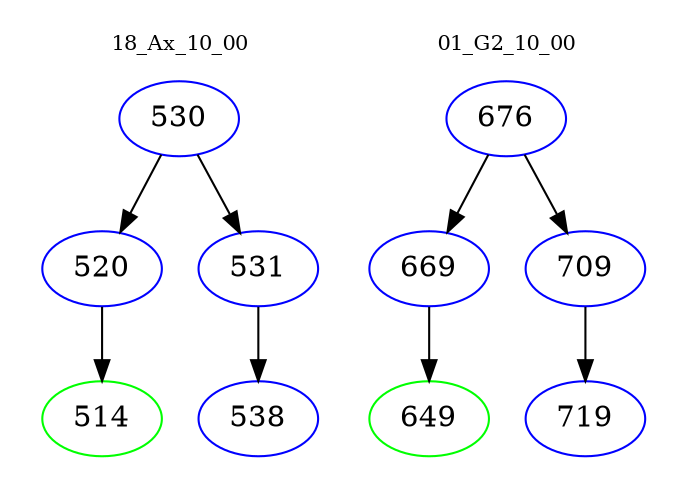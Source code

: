digraph{
subgraph cluster_0 {
color = white
label = "18_Ax_10_00";
fontsize=10;
T0_530 [label="530", color="blue"]
T0_530 -> T0_520 [color="black"]
T0_520 [label="520", color="blue"]
T0_520 -> T0_514 [color="black"]
T0_514 [label="514", color="green"]
T0_530 -> T0_531 [color="black"]
T0_531 [label="531", color="blue"]
T0_531 -> T0_538 [color="black"]
T0_538 [label="538", color="blue"]
}
subgraph cluster_1 {
color = white
label = "01_G2_10_00";
fontsize=10;
T1_676 [label="676", color="blue"]
T1_676 -> T1_669 [color="black"]
T1_669 [label="669", color="blue"]
T1_669 -> T1_649 [color="black"]
T1_649 [label="649", color="green"]
T1_676 -> T1_709 [color="black"]
T1_709 [label="709", color="blue"]
T1_709 -> T1_719 [color="black"]
T1_719 [label="719", color="blue"]
}
}
